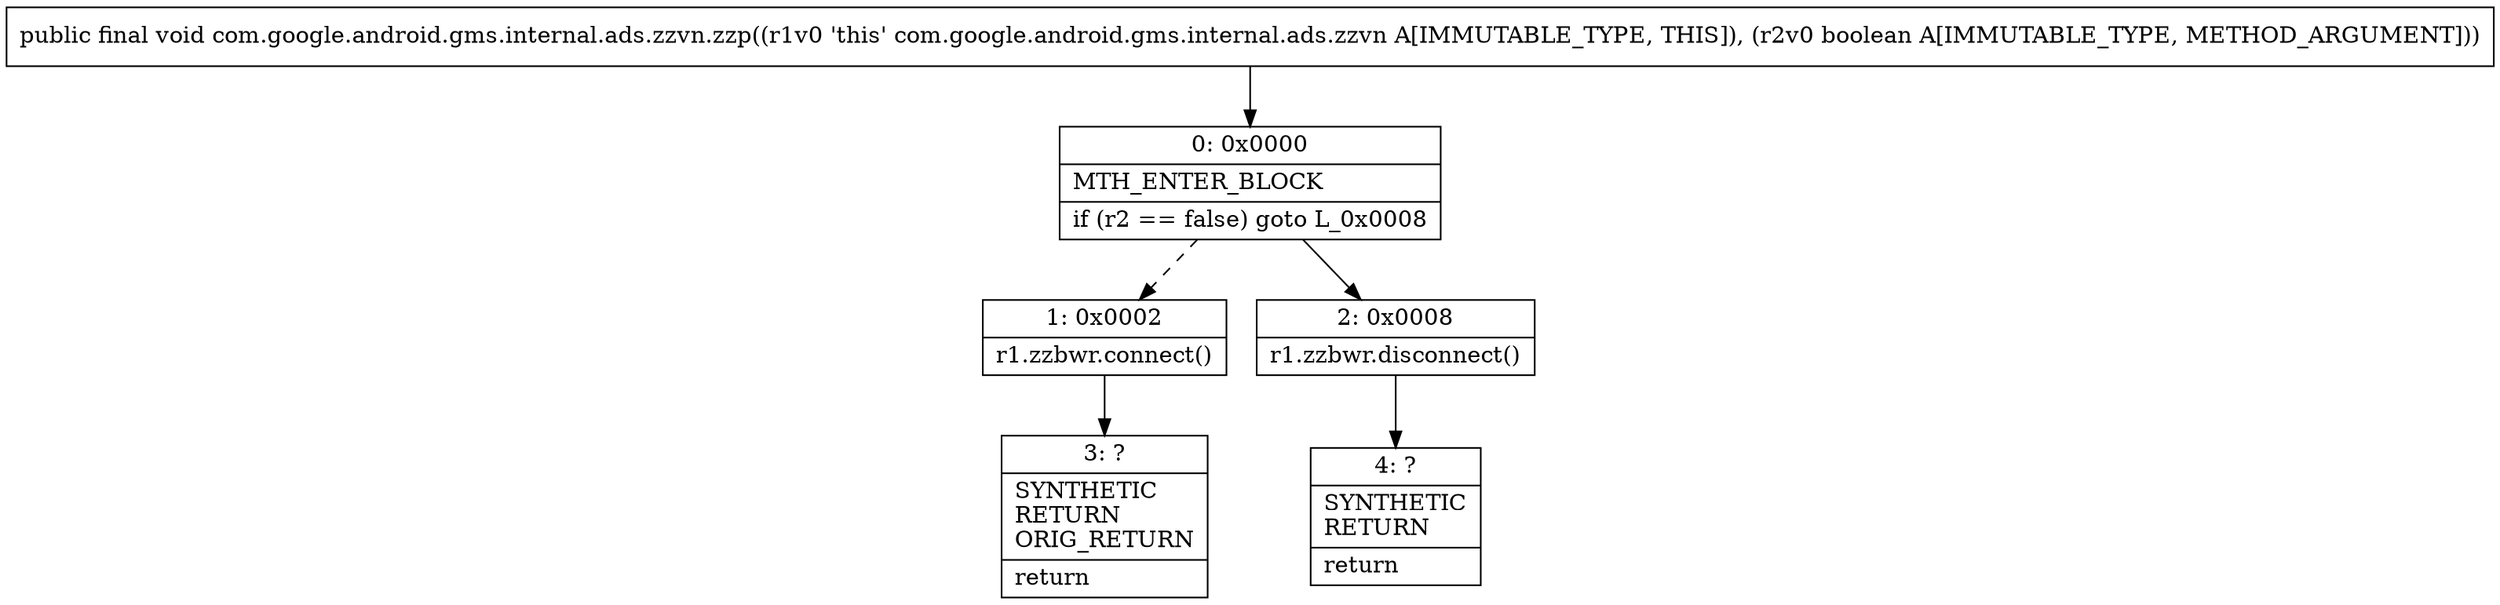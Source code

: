 digraph "CFG forcom.google.android.gms.internal.ads.zzvn.zzp(Z)V" {
Node_0 [shape=record,label="{0\:\ 0x0000|MTH_ENTER_BLOCK\l|if (r2 == false) goto L_0x0008\l}"];
Node_1 [shape=record,label="{1\:\ 0x0002|r1.zzbwr.connect()\l}"];
Node_2 [shape=record,label="{2\:\ 0x0008|r1.zzbwr.disconnect()\l}"];
Node_3 [shape=record,label="{3\:\ ?|SYNTHETIC\lRETURN\lORIG_RETURN\l|return\l}"];
Node_4 [shape=record,label="{4\:\ ?|SYNTHETIC\lRETURN\l|return\l}"];
MethodNode[shape=record,label="{public final void com.google.android.gms.internal.ads.zzvn.zzp((r1v0 'this' com.google.android.gms.internal.ads.zzvn A[IMMUTABLE_TYPE, THIS]), (r2v0 boolean A[IMMUTABLE_TYPE, METHOD_ARGUMENT])) }"];
MethodNode -> Node_0;
Node_0 -> Node_1[style=dashed];
Node_0 -> Node_2;
Node_1 -> Node_3;
Node_2 -> Node_4;
}

